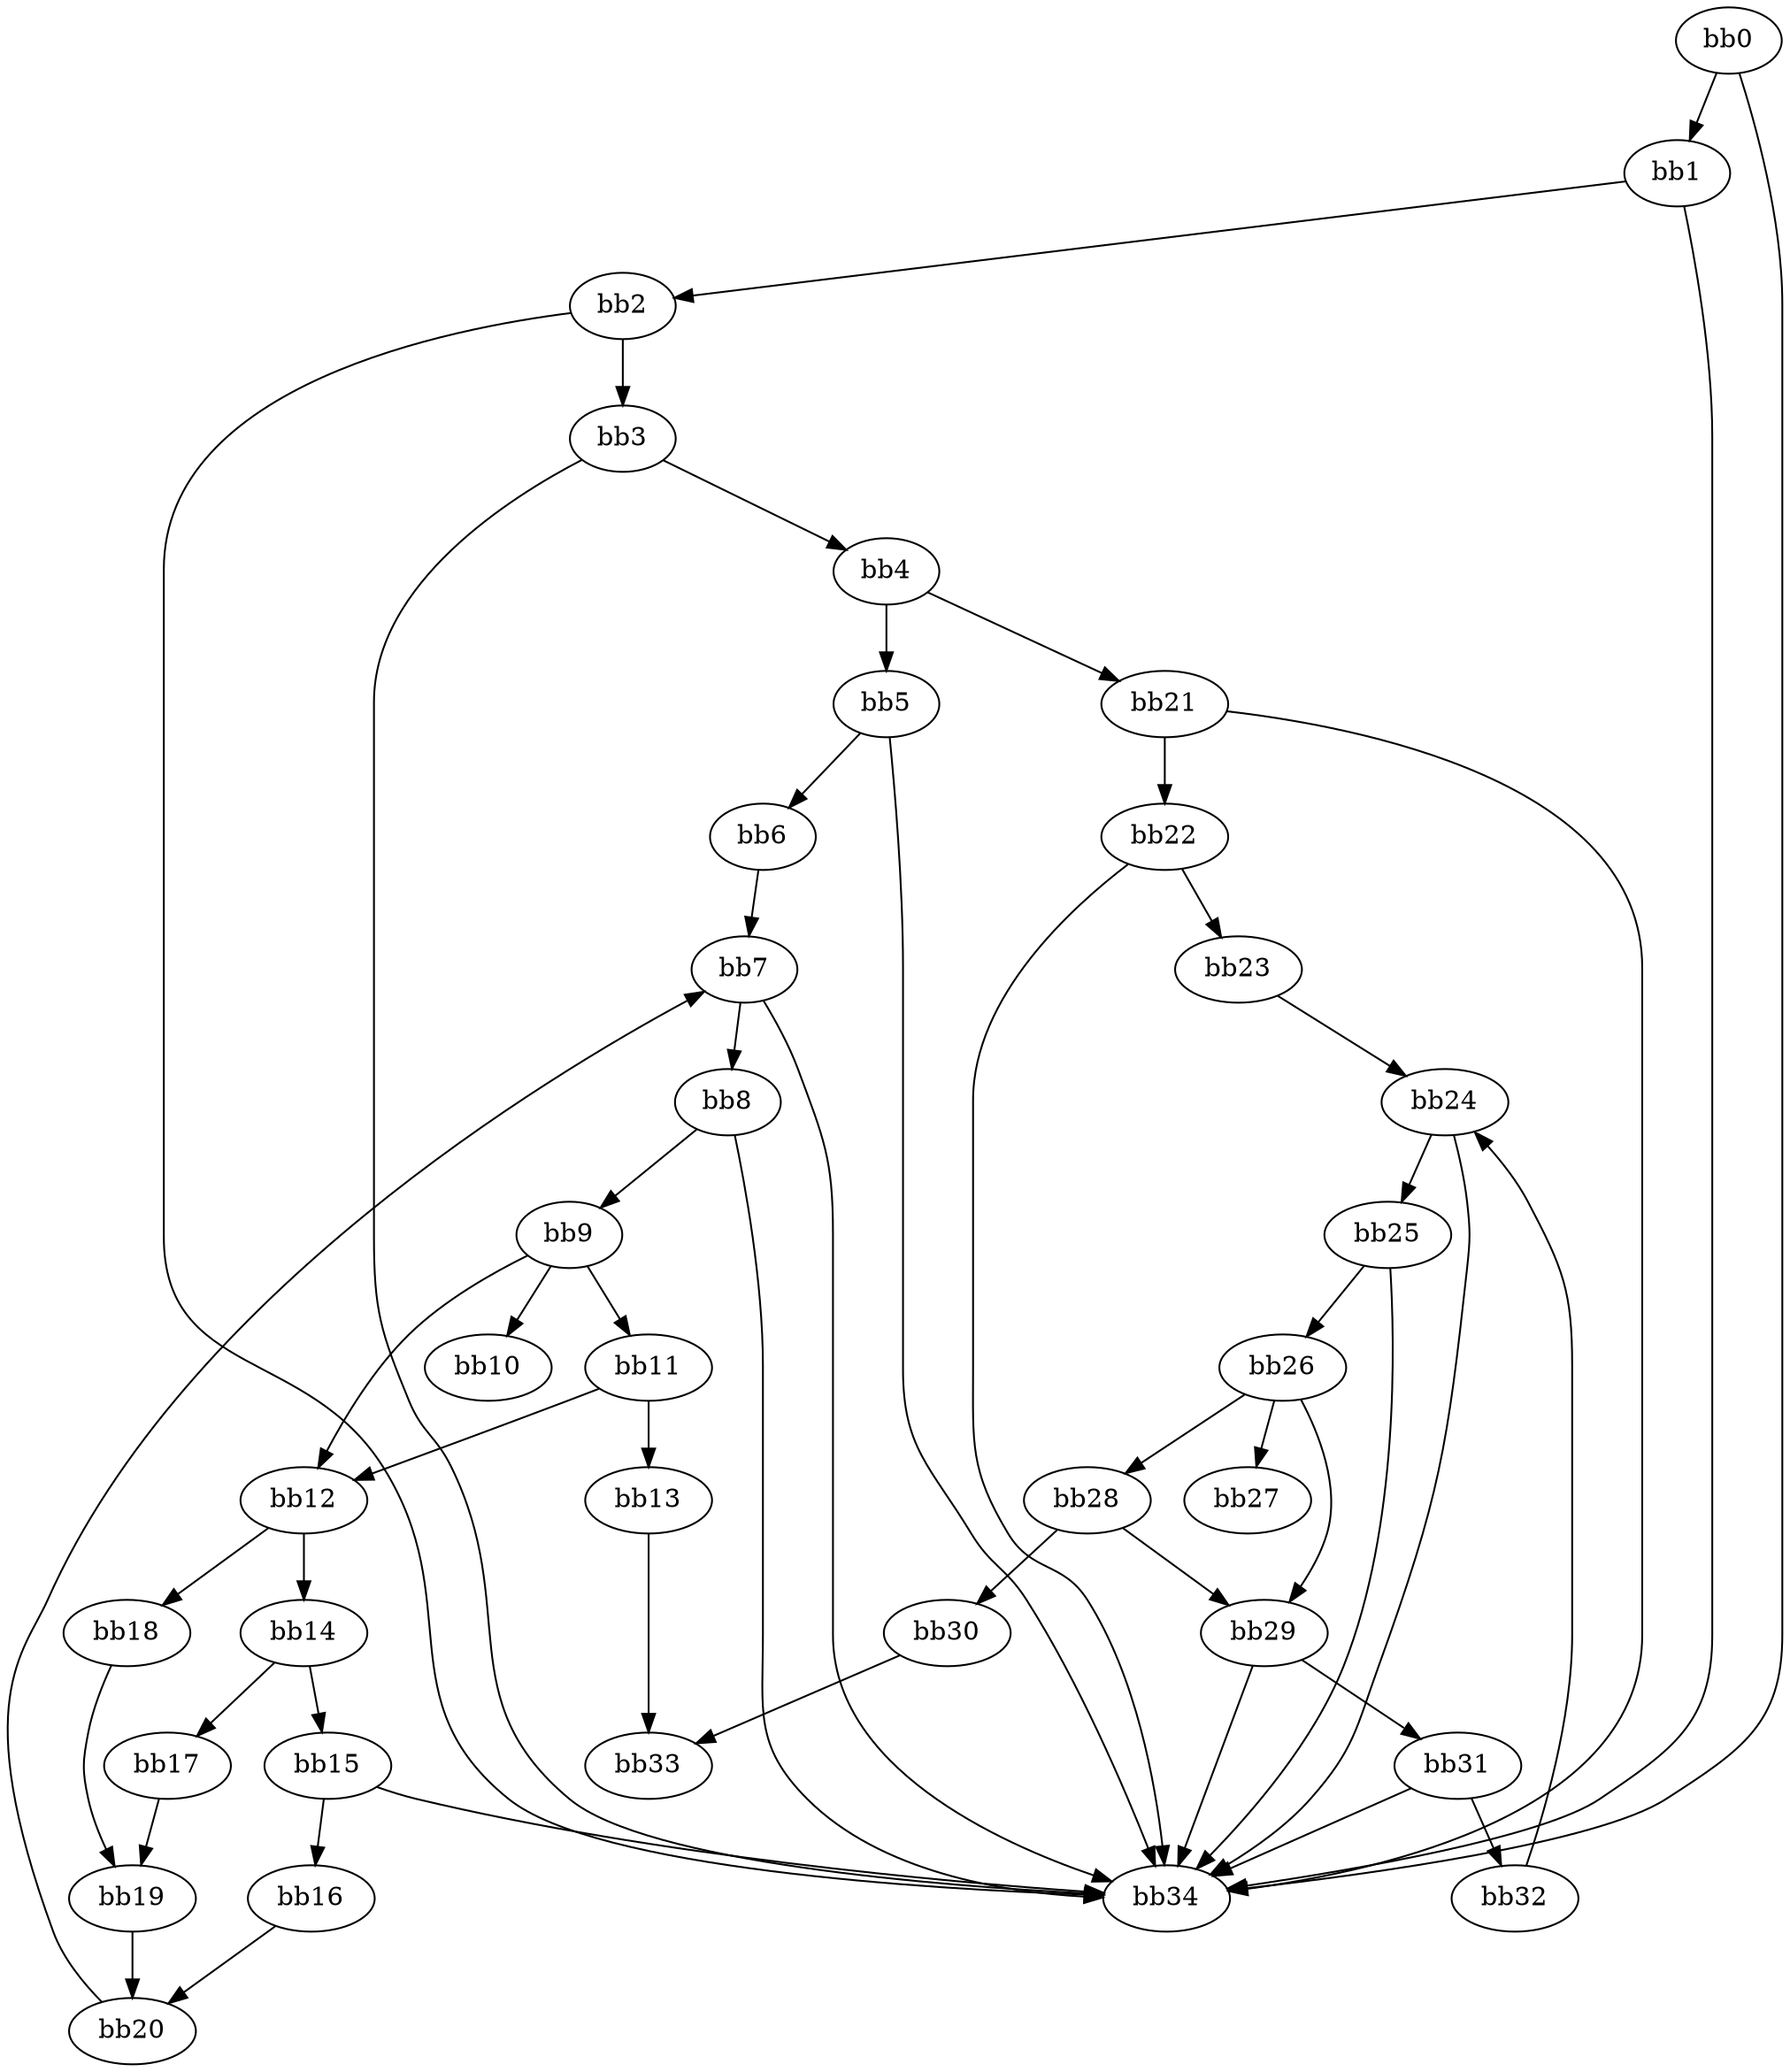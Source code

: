 digraph {
    0 [ label = "bb0\l" ]
    1 [ label = "bb1\l" ]
    2 [ label = "bb2\l" ]
    3 [ label = "bb3\l" ]
    4 [ label = "bb4\l" ]
    5 [ label = "bb5\l" ]
    6 [ label = "bb6\l" ]
    7 [ label = "bb7\l" ]
    8 [ label = "bb8\l" ]
    9 [ label = "bb9\l" ]
    10 [ label = "bb10\l" ]
    11 [ label = "bb11\l" ]
    12 [ label = "bb12\l" ]
    13 [ label = "bb13\l" ]
    14 [ label = "bb14\l" ]
    15 [ label = "bb15\l" ]
    16 [ label = "bb16\l" ]
    17 [ label = "bb17\l" ]
    18 [ label = "bb18\l" ]
    19 [ label = "bb19\l" ]
    20 [ label = "bb20\l" ]
    21 [ label = "bb21\l" ]
    22 [ label = "bb22\l" ]
    23 [ label = "bb23\l" ]
    24 [ label = "bb24\l" ]
    25 [ label = "bb25\l" ]
    26 [ label = "bb26\l" ]
    27 [ label = "bb27\l" ]
    28 [ label = "bb28\l" ]
    29 [ label = "bb29\l" ]
    30 [ label = "bb30\l" ]
    31 [ label = "bb31\l" ]
    32 [ label = "bb32\l" ]
    33 [ label = "bb33\l" ]
    34 [ label = "bb34\l" ]
    0 -> 1 [ ]
    0 -> 34 [ ]
    1 -> 2 [ ]
    1 -> 34 [ ]
    2 -> 3 [ ]
    2 -> 34 [ ]
    3 -> 4 [ ]
    3 -> 34 [ ]
    4 -> 5 [ ]
    4 -> 21 [ ]
    5 -> 6 [ ]
    5 -> 34 [ ]
    6 -> 7 [ ]
    7 -> 8 [ ]
    7 -> 34 [ ]
    8 -> 9 [ ]
    8 -> 34 [ ]
    9 -> 10 [ ]
    9 -> 11 [ ]
    9 -> 12 [ ]
    11 -> 12 [ ]
    11 -> 13 [ ]
    12 -> 14 [ ]
    12 -> 18 [ ]
    13 -> 33 [ ]
    14 -> 15 [ ]
    14 -> 17 [ ]
    15 -> 16 [ ]
    15 -> 34 [ ]
    16 -> 20 [ ]
    17 -> 19 [ ]
    18 -> 19 [ ]
    19 -> 20 [ ]
    20 -> 7 [ ]
    21 -> 22 [ ]
    21 -> 34 [ ]
    22 -> 23 [ ]
    22 -> 34 [ ]
    23 -> 24 [ ]
    24 -> 25 [ ]
    24 -> 34 [ ]
    25 -> 26 [ ]
    25 -> 34 [ ]
    26 -> 27 [ ]
    26 -> 28 [ ]
    26 -> 29 [ ]
    28 -> 29 [ ]
    28 -> 30 [ ]
    29 -> 31 [ ]
    29 -> 34 [ ]
    30 -> 33 [ ]
    31 -> 32 [ ]
    31 -> 34 [ ]
    32 -> 24 [ ]
}

